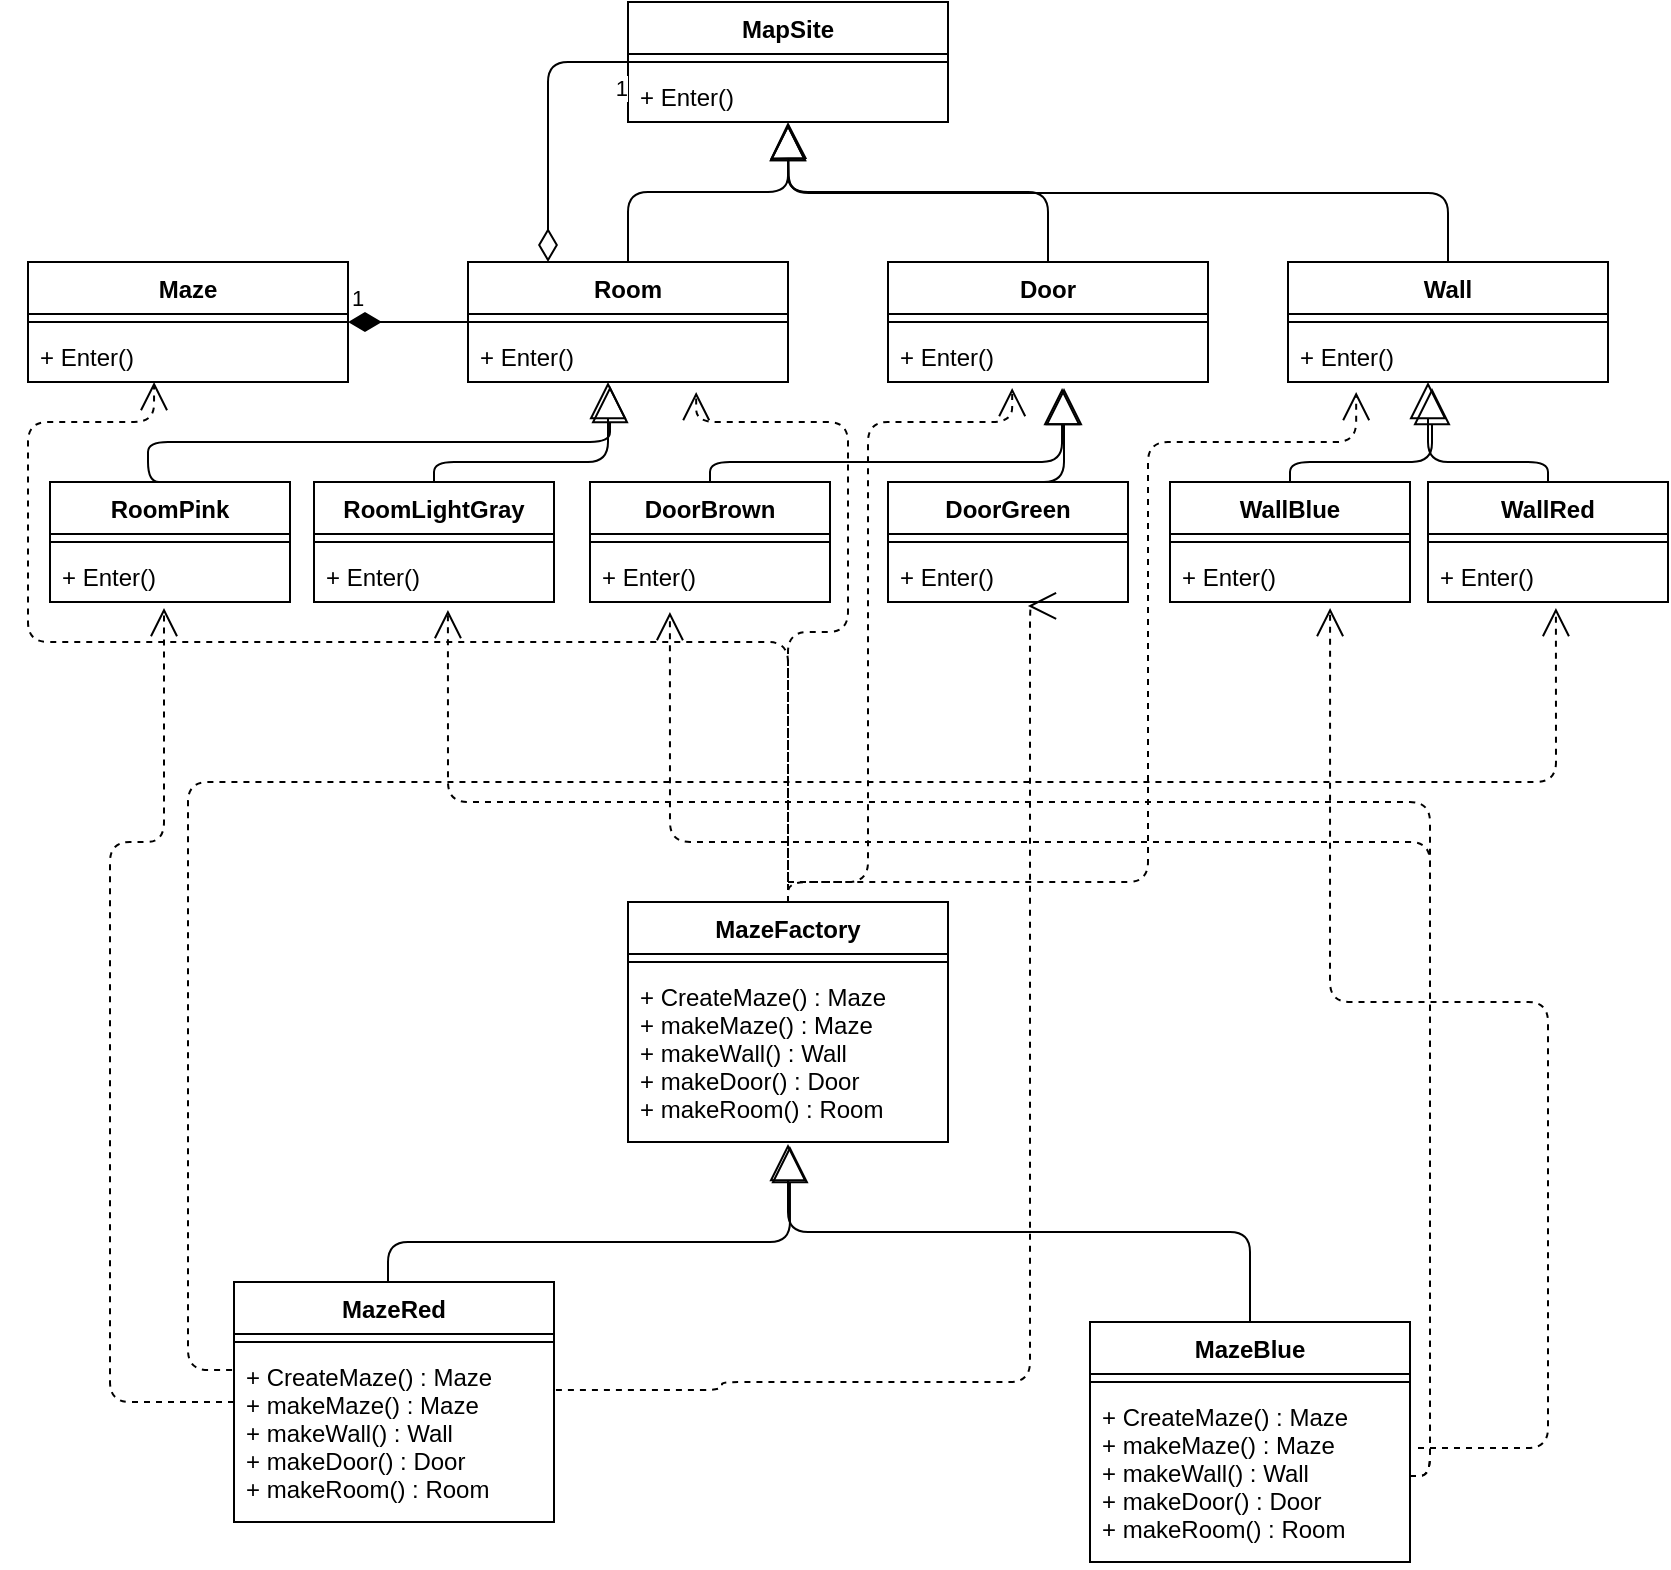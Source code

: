 <mxfile version="14.4.0" type="github">
  <diagram id="TXsH7dUHK2AJdoG5btON" name="Page-1">
    <mxGraphModel dx="1409" dy="723" grid="1" gridSize="10" guides="1" tooltips="1" connect="1" arrows="1" fold="1" page="1" pageScale="1" pageWidth="850" pageHeight="1100" math="0" shadow="0">
      <root>
        <mxCell id="0" />
        <mxCell id="1" parent="0" />
        <mxCell id="nlGNvuuSfk-lhknSh3Hi-1" value="MapSite" style="swimlane;fontStyle=1;align=center;verticalAlign=top;childLayout=stackLayout;horizontal=1;startSize=26;horizontalStack=0;resizeParent=1;resizeParentMax=0;resizeLast=0;collapsible=1;marginBottom=0;" parent="1" vertex="1">
          <mxGeometry x="320" y="80" width="160" height="60" as="geometry" />
        </mxCell>
        <mxCell id="nlGNvuuSfk-lhknSh3Hi-3" value="" style="line;strokeWidth=1;fillColor=none;align=left;verticalAlign=middle;spacingTop=-1;spacingLeft=3;spacingRight=3;rotatable=0;labelPosition=right;points=[];portConstraint=eastwest;" parent="nlGNvuuSfk-lhknSh3Hi-1" vertex="1">
          <mxGeometry y="26" width="160" height="8" as="geometry" />
        </mxCell>
        <mxCell id="nlGNvuuSfk-lhknSh3Hi-4" value="+ Enter()" style="text;strokeColor=none;fillColor=none;align=left;verticalAlign=top;spacingLeft=4;spacingRight=4;overflow=hidden;rotatable=0;points=[[0,0.5],[1,0.5]];portConstraint=eastwest;" parent="nlGNvuuSfk-lhknSh3Hi-1" vertex="1">
          <mxGeometry y="34" width="160" height="26" as="geometry" />
        </mxCell>
        <mxCell id="nlGNvuuSfk-lhknSh3Hi-5" value="Room" style="swimlane;fontStyle=1;align=center;verticalAlign=top;childLayout=stackLayout;horizontal=1;startSize=26;horizontalStack=0;resizeParent=1;resizeParentMax=0;resizeLast=0;collapsible=1;marginBottom=0;" parent="1" vertex="1">
          <mxGeometry x="240" y="210" width="160" height="60" as="geometry" />
        </mxCell>
        <mxCell id="nlGNvuuSfk-lhknSh3Hi-6" value="" style="line;strokeWidth=1;fillColor=none;align=left;verticalAlign=middle;spacingTop=-1;spacingLeft=3;spacingRight=3;rotatable=0;labelPosition=right;points=[];portConstraint=eastwest;" parent="nlGNvuuSfk-lhknSh3Hi-5" vertex="1">
          <mxGeometry y="26" width="160" height="8" as="geometry" />
        </mxCell>
        <mxCell id="nlGNvuuSfk-lhknSh3Hi-7" value="+ Enter()" style="text;strokeColor=none;fillColor=none;align=left;verticalAlign=top;spacingLeft=4;spacingRight=4;overflow=hidden;rotatable=0;points=[[0,0.5],[1,0.5]];portConstraint=eastwest;" parent="nlGNvuuSfk-lhknSh3Hi-5" vertex="1">
          <mxGeometry y="34" width="160" height="26" as="geometry" />
        </mxCell>
        <mxCell id="nlGNvuuSfk-lhknSh3Hi-8" value="Door" style="swimlane;fontStyle=1;align=center;verticalAlign=top;childLayout=stackLayout;horizontal=1;startSize=26;horizontalStack=0;resizeParent=1;resizeParentMax=0;resizeLast=0;collapsible=1;marginBottom=0;" parent="1" vertex="1">
          <mxGeometry x="450" y="210" width="160" height="60" as="geometry" />
        </mxCell>
        <mxCell id="nlGNvuuSfk-lhknSh3Hi-9" value="" style="line;strokeWidth=1;fillColor=none;align=left;verticalAlign=middle;spacingTop=-1;spacingLeft=3;spacingRight=3;rotatable=0;labelPosition=right;points=[];portConstraint=eastwest;" parent="nlGNvuuSfk-lhknSh3Hi-8" vertex="1">
          <mxGeometry y="26" width="160" height="8" as="geometry" />
        </mxCell>
        <mxCell id="nlGNvuuSfk-lhknSh3Hi-10" value="+ Enter()" style="text;strokeColor=none;fillColor=none;align=left;verticalAlign=top;spacingLeft=4;spacingRight=4;overflow=hidden;rotatable=0;points=[[0,0.5],[1,0.5]];portConstraint=eastwest;" parent="nlGNvuuSfk-lhknSh3Hi-8" vertex="1">
          <mxGeometry y="34" width="160" height="26" as="geometry" />
        </mxCell>
        <mxCell id="nlGNvuuSfk-lhknSh3Hi-11" value="Wall" style="swimlane;fontStyle=1;align=center;verticalAlign=top;childLayout=stackLayout;horizontal=1;startSize=26;horizontalStack=0;resizeParent=1;resizeParentMax=0;resizeLast=0;collapsible=1;marginBottom=0;" parent="1" vertex="1">
          <mxGeometry x="650" y="210" width="160" height="60" as="geometry" />
        </mxCell>
        <mxCell id="nlGNvuuSfk-lhknSh3Hi-12" value="" style="line;strokeWidth=1;fillColor=none;align=left;verticalAlign=middle;spacingTop=-1;spacingLeft=3;spacingRight=3;rotatable=0;labelPosition=right;points=[];portConstraint=eastwest;" parent="nlGNvuuSfk-lhknSh3Hi-11" vertex="1">
          <mxGeometry y="26" width="160" height="8" as="geometry" />
        </mxCell>
        <mxCell id="nlGNvuuSfk-lhknSh3Hi-13" value="+ Enter()" style="text;strokeColor=none;fillColor=none;align=left;verticalAlign=top;spacingLeft=4;spacingRight=4;overflow=hidden;rotatable=0;points=[[0,0.5],[1,0.5]];portConstraint=eastwest;" parent="nlGNvuuSfk-lhknSh3Hi-11" vertex="1">
          <mxGeometry y="34" width="160" height="26" as="geometry" />
        </mxCell>
        <mxCell id="nlGNvuuSfk-lhknSh3Hi-14" value="Maze" style="swimlane;fontStyle=1;align=center;verticalAlign=top;childLayout=stackLayout;horizontal=1;startSize=26;horizontalStack=0;resizeParent=1;resizeParentMax=0;resizeLast=0;collapsible=1;marginBottom=0;" parent="1" vertex="1">
          <mxGeometry x="20" y="210" width="160" height="60" as="geometry" />
        </mxCell>
        <mxCell id="nlGNvuuSfk-lhknSh3Hi-15" value="" style="line;strokeWidth=1;fillColor=none;align=left;verticalAlign=middle;spacingTop=-1;spacingLeft=3;spacingRight=3;rotatable=0;labelPosition=right;points=[];portConstraint=eastwest;" parent="nlGNvuuSfk-lhknSh3Hi-14" vertex="1">
          <mxGeometry y="26" width="160" height="8" as="geometry" />
        </mxCell>
        <mxCell id="nlGNvuuSfk-lhknSh3Hi-16" value="+ Enter()" style="text;strokeColor=none;fillColor=none;align=left;verticalAlign=top;spacingLeft=4;spacingRight=4;overflow=hidden;rotatable=0;points=[[0,0.5],[1,0.5]];portConstraint=eastwest;" parent="nlGNvuuSfk-lhknSh3Hi-14" vertex="1">
          <mxGeometry y="34" width="160" height="26" as="geometry" />
        </mxCell>
        <mxCell id="nlGNvuuSfk-lhknSh3Hi-21" value="1" style="endArrow=none;html=1;endSize=12;startArrow=diamondThin;startSize=14;startFill=1;edgeStyle=orthogonalEdgeStyle;align=left;verticalAlign=bottom;endFill=0;exitX=1;exitY=0.5;exitDx=0;exitDy=0;entryX=0;entryY=0.5;entryDx=0;entryDy=0;" parent="1" source="nlGNvuuSfk-lhknSh3Hi-14" target="nlGNvuuSfk-lhknSh3Hi-5" edge="1">
          <mxGeometry x="-1" y="3" relative="1" as="geometry">
            <mxPoint x="220" y="360" as="sourcePoint" />
            <mxPoint x="310" y="360" as="targetPoint" />
            <Array as="points">
              <mxPoint x="210" y="240" />
              <mxPoint x="210" y="240" />
            </Array>
          </mxGeometry>
        </mxCell>
        <mxCell id="nlGNvuuSfk-lhknSh3Hi-22" value="" style="endArrow=none;html=1;endSize=12;startArrow=diamondThin;startSize=14;startFill=0;edgeStyle=orthogonalEdgeStyle;exitX=0.25;exitY=0;exitDx=0;exitDy=0;entryX=0;entryY=0.5;entryDx=0;entryDy=0;endFill=0;" parent="1" source="nlGNvuuSfk-lhknSh3Hi-5" target="nlGNvuuSfk-lhknSh3Hi-1" edge="1">
          <mxGeometry relative="1" as="geometry">
            <mxPoint x="530" y="370" as="sourcePoint" />
            <mxPoint x="690" y="370" as="targetPoint" />
          </mxGeometry>
        </mxCell>
        <mxCell id="nlGNvuuSfk-lhknSh3Hi-24" value="1" style="edgeLabel;resizable=0;html=1;align=right;verticalAlign=top;" parent="nlGNvuuSfk-lhknSh3Hi-22" connectable="0" vertex="1">
          <mxGeometry x="1" relative="1" as="geometry" />
        </mxCell>
        <mxCell id="nlGNvuuSfk-lhknSh3Hi-25" value="" style="endArrow=block;endSize=16;endFill=0;html=1;exitX=0.5;exitY=0;exitDx=0;exitDy=0;entryX=0.5;entryY=1.038;entryDx=0;entryDy=0;entryPerimeter=0;edgeStyle=orthogonalEdgeStyle;" parent="1" source="nlGNvuuSfk-lhknSh3Hi-5" target="nlGNvuuSfk-lhknSh3Hi-4" edge="1">
          <mxGeometry width="160" relative="1" as="geometry">
            <mxPoint x="530" y="370" as="sourcePoint" />
            <mxPoint x="690" y="370" as="targetPoint" />
          </mxGeometry>
        </mxCell>
        <mxCell id="nlGNvuuSfk-lhknSh3Hi-26" value="" style="endArrow=block;endSize=16;endFill=0;html=1;exitX=0.5;exitY=0;exitDx=0;exitDy=0;edgeStyle=orthogonalEdgeStyle;entryX=0.5;entryY=1.038;entryDx=0;entryDy=0;entryPerimeter=0;" parent="1" source="nlGNvuuSfk-lhknSh3Hi-8" target="nlGNvuuSfk-lhknSh3Hi-4" edge="1">
          <mxGeometry width="160" relative="1" as="geometry">
            <mxPoint x="330" y="220" as="sourcePoint" />
            <mxPoint x="470" y="160" as="targetPoint" />
          </mxGeometry>
        </mxCell>
        <mxCell id="nlGNvuuSfk-lhknSh3Hi-27" value="" style="endArrow=block;endSize=16;endFill=0;html=1;exitX=0.5;exitY=0;exitDx=0;exitDy=0;edgeStyle=orthogonalEdgeStyle;" parent="1" source="nlGNvuuSfk-lhknSh3Hi-11" edge="1">
          <mxGeometry width="160" relative="1" as="geometry">
            <mxPoint x="340" y="230" as="sourcePoint" />
            <mxPoint x="400" y="140" as="targetPoint" />
          </mxGeometry>
        </mxCell>
        <mxCell id="5iFGNc_Or3QthpzFmU8G-1" value="MazeFactory" style="swimlane;fontStyle=1;align=center;verticalAlign=top;childLayout=stackLayout;horizontal=1;startSize=26;horizontalStack=0;resizeParent=1;resizeParentMax=0;resizeLast=0;collapsible=1;marginBottom=0;" vertex="1" parent="1">
          <mxGeometry x="320" y="530" width="160" height="120" as="geometry" />
        </mxCell>
        <mxCell id="5iFGNc_Or3QthpzFmU8G-2" value="" style="line;strokeWidth=1;fillColor=none;align=left;verticalAlign=middle;spacingTop=-1;spacingLeft=3;spacingRight=3;rotatable=0;labelPosition=right;points=[];portConstraint=eastwest;" vertex="1" parent="5iFGNc_Or3QthpzFmU8G-1">
          <mxGeometry y="26" width="160" height="8" as="geometry" />
        </mxCell>
        <mxCell id="5iFGNc_Or3QthpzFmU8G-3" value="+ CreateMaze() : Maze&#xa;+ makeMaze() : Maze&#xa;+ makeWall() : Wall&#xa;+ makeDoor() : Door&#xa;+ makeRoom() : Room" style="text;strokeColor=none;fillColor=none;align=left;verticalAlign=top;spacingLeft=4;spacingRight=4;overflow=hidden;rotatable=0;points=[[0,0.5],[1,0.5]];portConstraint=eastwest;" vertex="1" parent="5iFGNc_Or3QthpzFmU8G-1">
          <mxGeometry y="34" width="160" height="86" as="geometry" />
        </mxCell>
        <mxCell id="5iFGNc_Or3QthpzFmU8G-4" value="MazeRed" style="swimlane;fontStyle=1;align=center;verticalAlign=top;childLayout=stackLayout;horizontal=1;startSize=26;horizontalStack=0;resizeParent=1;resizeParentMax=0;resizeLast=0;collapsible=1;marginBottom=0;" vertex="1" parent="1">
          <mxGeometry x="123" y="720" width="160" height="120" as="geometry" />
        </mxCell>
        <mxCell id="5iFGNc_Or3QthpzFmU8G-5" value="" style="line;strokeWidth=1;fillColor=none;align=left;verticalAlign=middle;spacingTop=-1;spacingLeft=3;spacingRight=3;rotatable=0;labelPosition=right;points=[];portConstraint=eastwest;" vertex="1" parent="5iFGNc_Or3QthpzFmU8G-4">
          <mxGeometry y="26" width="160" height="8" as="geometry" />
        </mxCell>
        <mxCell id="5iFGNc_Or3QthpzFmU8G-6" value="+ CreateMaze() : Maze&#xa;+ makeMaze() : Maze&#xa;+ makeWall() : Wall&#xa;+ makeDoor() : Door&#xa;+ makeRoom() : Room" style="text;strokeColor=none;fillColor=none;align=left;verticalAlign=top;spacingLeft=4;spacingRight=4;overflow=hidden;rotatable=0;points=[[0,0.5],[1,0.5]];portConstraint=eastwest;" vertex="1" parent="5iFGNc_Or3QthpzFmU8G-4">
          <mxGeometry y="34" width="160" height="86" as="geometry" />
        </mxCell>
        <mxCell id="5iFGNc_Or3QthpzFmU8G-7" value="MazeBlue" style="swimlane;fontStyle=1;align=center;verticalAlign=top;childLayout=stackLayout;horizontal=1;startSize=26;horizontalStack=0;resizeParent=1;resizeParentMax=0;resizeLast=0;collapsible=1;marginBottom=0;" vertex="1" parent="1">
          <mxGeometry x="551" y="740" width="160" height="120" as="geometry" />
        </mxCell>
        <mxCell id="5iFGNc_Or3QthpzFmU8G-8" value="" style="line;strokeWidth=1;fillColor=none;align=left;verticalAlign=middle;spacingTop=-1;spacingLeft=3;spacingRight=3;rotatable=0;labelPosition=right;points=[];portConstraint=eastwest;" vertex="1" parent="5iFGNc_Or3QthpzFmU8G-7">
          <mxGeometry y="26" width="160" height="8" as="geometry" />
        </mxCell>
        <mxCell id="5iFGNc_Or3QthpzFmU8G-9" value="+ CreateMaze() : Maze&#xa;+ makeMaze() : Maze&#xa;+ makeWall() : Wall&#xa;+ makeDoor() : Door&#xa;+ makeRoom() : Room" style="text;strokeColor=none;fillColor=none;align=left;verticalAlign=top;spacingLeft=4;spacingRight=4;overflow=hidden;rotatable=0;points=[[0,0.5],[1,0.5]];portConstraint=eastwest;" vertex="1" parent="5iFGNc_Or3QthpzFmU8G-7">
          <mxGeometry y="34" width="160" height="86" as="geometry" />
        </mxCell>
        <mxCell id="5iFGNc_Or3QthpzFmU8G-10" value="" style="endArrow=block;endSize=16;endFill=0;html=1;exitX=0.5;exitY=0;exitDx=0;exitDy=0;edgeStyle=orthogonalEdgeStyle;entryX=0.5;entryY=1.012;entryDx=0;entryDy=0;entryPerimeter=0;" edge="1" parent="1" source="5iFGNc_Or3QthpzFmU8G-7" target="5iFGNc_Or3QthpzFmU8G-3">
          <mxGeometry width="160" relative="1" as="geometry">
            <mxPoint x="740" y="220" as="sourcePoint" />
            <mxPoint x="410" y="150" as="targetPoint" />
          </mxGeometry>
        </mxCell>
        <mxCell id="5iFGNc_Or3QthpzFmU8G-11" value="" style="endArrow=block;endSize=16;endFill=0;html=1;edgeStyle=orthogonalEdgeStyle;entryX=0.506;entryY=1.023;entryDx=0;entryDy=0;entryPerimeter=0;" edge="1" parent="1" source="5iFGNc_Or3QthpzFmU8G-4" target="5iFGNc_Or3QthpzFmU8G-3">
          <mxGeometry width="160" relative="1" as="geometry">
            <mxPoint x="710" y="610" as="sourcePoint" />
            <mxPoint x="410" y="531.032" as="targetPoint" />
            <Array as="points">
              <mxPoint x="200" y="700" />
              <mxPoint x="401" y="700" />
            </Array>
          </mxGeometry>
        </mxCell>
        <mxCell id="5iFGNc_Or3QthpzFmU8G-12" value="RoomPink" style="swimlane;fontStyle=1;align=center;verticalAlign=top;childLayout=stackLayout;horizontal=1;startSize=26;horizontalStack=0;resizeParent=1;resizeParentMax=0;resizeLast=0;collapsible=1;marginBottom=0;" vertex="1" parent="1">
          <mxGeometry x="31" y="320" width="120" height="60" as="geometry" />
        </mxCell>
        <mxCell id="5iFGNc_Or3QthpzFmU8G-13" value="" style="line;strokeWidth=1;fillColor=none;align=left;verticalAlign=middle;spacingTop=-1;spacingLeft=3;spacingRight=3;rotatable=0;labelPosition=right;points=[];portConstraint=eastwest;" vertex="1" parent="5iFGNc_Or3QthpzFmU8G-12">
          <mxGeometry y="26" width="120" height="8" as="geometry" />
        </mxCell>
        <mxCell id="5iFGNc_Or3QthpzFmU8G-14" value="+ Enter()" style="text;strokeColor=none;fillColor=none;align=left;verticalAlign=top;spacingLeft=4;spacingRight=4;overflow=hidden;rotatable=0;points=[[0,0.5],[1,0.5]];portConstraint=eastwest;" vertex="1" parent="5iFGNc_Or3QthpzFmU8G-12">
          <mxGeometry y="34" width="120" height="26" as="geometry" />
        </mxCell>
        <mxCell id="5iFGNc_Or3QthpzFmU8G-18" value="RoomLightGray" style="swimlane;fontStyle=1;align=center;verticalAlign=top;childLayout=stackLayout;horizontal=1;startSize=26;horizontalStack=0;resizeParent=1;resizeParentMax=0;resizeLast=0;collapsible=1;marginBottom=0;" vertex="1" parent="1">
          <mxGeometry x="163" y="320" width="120" height="60" as="geometry" />
        </mxCell>
        <mxCell id="5iFGNc_Or3QthpzFmU8G-19" value="" style="line;strokeWidth=1;fillColor=none;align=left;verticalAlign=middle;spacingTop=-1;spacingLeft=3;spacingRight=3;rotatable=0;labelPosition=right;points=[];portConstraint=eastwest;" vertex="1" parent="5iFGNc_Or3QthpzFmU8G-18">
          <mxGeometry y="26" width="120" height="8" as="geometry" />
        </mxCell>
        <mxCell id="5iFGNc_Or3QthpzFmU8G-20" value="+ Enter()" style="text;strokeColor=none;fillColor=none;align=left;verticalAlign=top;spacingLeft=4;spacingRight=4;overflow=hidden;rotatable=0;points=[[0,0.5],[1,0.5]];portConstraint=eastwest;" vertex="1" parent="5iFGNc_Or3QthpzFmU8G-18">
          <mxGeometry y="34" width="120" height="26" as="geometry" />
        </mxCell>
        <mxCell id="5iFGNc_Or3QthpzFmU8G-21" value="DoorBrown" style="swimlane;fontStyle=1;align=center;verticalAlign=top;childLayout=stackLayout;horizontal=1;startSize=26;horizontalStack=0;resizeParent=1;resizeParentMax=0;resizeLast=0;collapsible=1;marginBottom=0;" vertex="1" parent="1">
          <mxGeometry x="301" y="320" width="120" height="60" as="geometry" />
        </mxCell>
        <mxCell id="5iFGNc_Or3QthpzFmU8G-22" value="" style="line;strokeWidth=1;fillColor=none;align=left;verticalAlign=middle;spacingTop=-1;spacingLeft=3;spacingRight=3;rotatable=0;labelPosition=right;points=[];portConstraint=eastwest;" vertex="1" parent="5iFGNc_Or3QthpzFmU8G-21">
          <mxGeometry y="26" width="120" height="8" as="geometry" />
        </mxCell>
        <mxCell id="5iFGNc_Or3QthpzFmU8G-23" value="+ Enter()" style="text;strokeColor=none;fillColor=none;align=left;verticalAlign=top;spacingLeft=4;spacingRight=4;overflow=hidden;rotatable=0;points=[[0,0.5],[1,0.5]];portConstraint=eastwest;" vertex="1" parent="5iFGNc_Or3QthpzFmU8G-21">
          <mxGeometry y="34" width="120" height="26" as="geometry" />
        </mxCell>
        <mxCell id="5iFGNc_Or3QthpzFmU8G-24" value="DoorGreen" style="swimlane;fontStyle=1;align=center;verticalAlign=top;childLayout=stackLayout;horizontal=1;startSize=26;horizontalStack=0;resizeParent=1;resizeParentMax=0;resizeLast=0;collapsible=1;marginBottom=0;" vertex="1" parent="1">
          <mxGeometry x="450" y="320" width="120" height="60" as="geometry" />
        </mxCell>
        <mxCell id="5iFGNc_Or3QthpzFmU8G-25" value="" style="line;strokeWidth=1;fillColor=none;align=left;verticalAlign=middle;spacingTop=-1;spacingLeft=3;spacingRight=3;rotatable=0;labelPosition=right;points=[];portConstraint=eastwest;" vertex="1" parent="5iFGNc_Or3QthpzFmU8G-24">
          <mxGeometry y="26" width="120" height="8" as="geometry" />
        </mxCell>
        <mxCell id="5iFGNc_Or3QthpzFmU8G-26" value="+ Enter()" style="text;strokeColor=none;fillColor=none;align=left;verticalAlign=top;spacingLeft=4;spacingRight=4;overflow=hidden;rotatable=0;points=[[0,0.5],[1,0.5]];portConstraint=eastwest;" vertex="1" parent="5iFGNc_Or3QthpzFmU8G-24">
          <mxGeometry y="34" width="120" height="26" as="geometry" />
        </mxCell>
        <mxCell id="5iFGNc_Or3QthpzFmU8G-27" value="WallBlue" style="swimlane;fontStyle=1;align=center;verticalAlign=top;childLayout=stackLayout;horizontal=1;startSize=26;horizontalStack=0;resizeParent=1;resizeParentMax=0;resizeLast=0;collapsible=1;marginBottom=0;" vertex="1" parent="1">
          <mxGeometry x="591" y="320" width="120" height="60" as="geometry" />
        </mxCell>
        <mxCell id="5iFGNc_Or3QthpzFmU8G-28" value="" style="line;strokeWidth=1;fillColor=none;align=left;verticalAlign=middle;spacingTop=-1;spacingLeft=3;spacingRight=3;rotatable=0;labelPosition=right;points=[];portConstraint=eastwest;" vertex="1" parent="5iFGNc_Or3QthpzFmU8G-27">
          <mxGeometry y="26" width="120" height="8" as="geometry" />
        </mxCell>
        <mxCell id="5iFGNc_Or3QthpzFmU8G-29" value="+ Enter()" style="text;strokeColor=none;fillColor=none;align=left;verticalAlign=top;spacingLeft=4;spacingRight=4;overflow=hidden;rotatable=0;points=[[0,0.5],[1,0.5]];portConstraint=eastwest;" vertex="1" parent="5iFGNc_Or3QthpzFmU8G-27">
          <mxGeometry y="34" width="120" height="26" as="geometry" />
        </mxCell>
        <mxCell id="5iFGNc_Or3QthpzFmU8G-30" value="WallRed" style="swimlane;fontStyle=1;align=center;verticalAlign=top;childLayout=stackLayout;horizontal=1;startSize=26;horizontalStack=0;resizeParent=1;resizeParentMax=0;resizeLast=0;collapsible=1;marginBottom=0;" vertex="1" parent="1">
          <mxGeometry x="720" y="320" width="120" height="60" as="geometry" />
        </mxCell>
        <mxCell id="5iFGNc_Or3QthpzFmU8G-31" value="" style="line;strokeWidth=1;fillColor=none;align=left;verticalAlign=middle;spacingTop=-1;spacingLeft=3;spacingRight=3;rotatable=0;labelPosition=right;points=[];portConstraint=eastwest;" vertex="1" parent="5iFGNc_Or3QthpzFmU8G-30">
          <mxGeometry y="26" width="120" height="8" as="geometry" />
        </mxCell>
        <mxCell id="5iFGNc_Or3QthpzFmU8G-32" value="+ Enter()" style="text;strokeColor=none;fillColor=none;align=left;verticalAlign=top;spacingLeft=4;spacingRight=4;overflow=hidden;rotatable=0;points=[[0,0.5],[1,0.5]];portConstraint=eastwest;" vertex="1" parent="5iFGNc_Or3QthpzFmU8G-30">
          <mxGeometry y="34" width="120" height="26" as="geometry" />
        </mxCell>
        <mxCell id="5iFGNc_Or3QthpzFmU8G-33" value="" style="endArrow=block;endSize=16;endFill=0;html=1;edgeStyle=orthogonalEdgeStyle;entryX=0.444;entryY=1.077;entryDx=0;entryDy=0;entryPerimeter=0;exitX=0.5;exitY=0;exitDx=0;exitDy=0;" edge="1" parent="1" source="5iFGNc_Or3QthpzFmU8G-12" target="nlGNvuuSfk-lhknSh3Hi-7">
          <mxGeometry width="160" relative="1" as="geometry">
            <mxPoint x="210" y="610" as="sourcePoint" />
            <mxPoint x="410.96" y="531.978" as="targetPoint" />
            <Array as="points">
              <mxPoint x="80" y="300" />
              <mxPoint x="311" y="300" />
            </Array>
          </mxGeometry>
        </mxCell>
        <mxCell id="5iFGNc_Or3QthpzFmU8G-34" value="" style="endArrow=block;endSize=16;endFill=0;html=1;edgeStyle=orthogonalEdgeStyle;exitX=0.5;exitY=0;exitDx=0;exitDy=0;" edge="1" parent="1" source="5iFGNc_Or3QthpzFmU8G-18">
          <mxGeometry width="160" relative="1" as="geometry">
            <mxPoint x="90" y="330" as="sourcePoint" />
            <mxPoint x="310" y="270" as="targetPoint" />
            <Array as="points">
              <mxPoint x="223" y="310" />
              <mxPoint x="310" y="310" />
            </Array>
          </mxGeometry>
        </mxCell>
        <mxCell id="5iFGNc_Or3QthpzFmU8G-35" value="" style="endArrow=block;endSize=16;endFill=0;html=1;edgeStyle=orthogonalEdgeStyle;exitX=0.5;exitY=0;exitDx=0;exitDy=0;entryX=0.544;entryY=1.115;entryDx=0;entryDy=0;entryPerimeter=0;" edge="1" parent="1" source="5iFGNc_Or3QthpzFmU8G-21" target="nlGNvuuSfk-lhknSh3Hi-10">
          <mxGeometry width="160" relative="1" as="geometry">
            <mxPoint x="90" y="330" as="sourcePoint" />
            <mxPoint x="550" y="310" as="targetPoint" />
            <Array as="points">
              <mxPoint x="361" y="310" />
              <mxPoint x="537" y="310" />
            </Array>
          </mxGeometry>
        </mxCell>
        <mxCell id="5iFGNc_Or3QthpzFmU8G-36" value="" style="endArrow=block;endSize=16;endFill=0;html=1;edgeStyle=orthogonalEdgeStyle;entryX=0.55;entryY=1.115;entryDx=0;entryDy=0;entryPerimeter=0;" edge="1" parent="1" target="nlGNvuuSfk-lhknSh3Hi-10">
          <mxGeometry width="160" relative="1" as="geometry">
            <mxPoint x="500" y="320" as="sourcePoint" />
            <mxPoint x="547.04" y="282.99" as="targetPoint" />
            <Array as="points">
              <mxPoint x="538" y="320" />
            </Array>
          </mxGeometry>
        </mxCell>
        <mxCell id="5iFGNc_Or3QthpzFmU8G-37" value="" style="endArrow=block;endSize=16;endFill=0;html=1;edgeStyle=orthogonalEdgeStyle;exitX=0.5;exitY=0;exitDx=0;exitDy=0;entryX=0.45;entryY=1.115;entryDx=0;entryDy=0;entryPerimeter=0;" edge="1" parent="1" source="5iFGNc_Or3QthpzFmU8G-27" target="nlGNvuuSfk-lhknSh3Hi-13">
          <mxGeometry width="160" relative="1" as="geometry">
            <mxPoint x="385" y="330" as="sourcePoint" />
            <mxPoint x="561.04" y="282.99" as="targetPoint" />
            <Array as="points">
              <mxPoint x="651" y="310" />
              <mxPoint x="722" y="310" />
            </Array>
          </mxGeometry>
        </mxCell>
        <mxCell id="5iFGNc_Or3QthpzFmU8G-38" value="" style="endArrow=block;endSize=16;endFill=0;html=1;edgeStyle=orthogonalEdgeStyle;exitX=0.5;exitY=0;exitDx=0;exitDy=0;" edge="1" parent="1" source="5iFGNc_Or3QthpzFmU8G-30">
          <mxGeometry width="160" relative="1" as="geometry">
            <mxPoint x="661" y="330" as="sourcePoint" />
            <mxPoint x="720" y="270" as="targetPoint" />
            <Array as="points">
              <mxPoint x="780" y="310" />
              <mxPoint x="720" y="310" />
            </Array>
          </mxGeometry>
        </mxCell>
        <mxCell id="5iFGNc_Or3QthpzFmU8G-39" value="" style="endArrow=open;endSize=12;dashed=1;html=1;exitX=0.5;exitY=0;exitDx=0;exitDy=0;entryX=0.394;entryY=1;entryDx=0;entryDy=0;entryPerimeter=0;edgeStyle=orthogonalEdgeStyle;elbow=vertical;" edge="1" parent="1" source="5iFGNc_Or3QthpzFmU8G-1" target="nlGNvuuSfk-lhknSh3Hi-16">
          <mxGeometry width="160" relative="1" as="geometry">
            <mxPoint x="220" y="340" as="sourcePoint" />
            <mxPoint x="380" y="340" as="targetPoint" />
            <Array as="points">
              <mxPoint x="400" y="400" />
              <mxPoint x="20" y="400" />
              <mxPoint x="20" y="290" />
              <mxPoint x="83" y="290" />
            </Array>
          </mxGeometry>
        </mxCell>
        <mxCell id="5iFGNc_Or3QthpzFmU8G-41" value="" style="endArrow=open;endSize=12;dashed=1;html=1;edgeStyle=orthogonalEdgeStyle;entryX=0.713;entryY=1.192;entryDx=0;entryDy=0;entryPerimeter=0;" edge="1" parent="1" target="nlGNvuuSfk-lhknSh3Hi-7">
          <mxGeometry width="160" relative="1" as="geometry">
            <mxPoint x="400" y="520" as="sourcePoint" />
            <mxPoint x="191" y="470" as="targetPoint" />
            <Array as="points">
              <mxPoint x="400" y="395" />
              <mxPoint x="430" y="395" />
              <mxPoint x="430" y="290" />
              <mxPoint x="354" y="290" />
            </Array>
          </mxGeometry>
        </mxCell>
        <mxCell id="5iFGNc_Or3QthpzFmU8G-42" value="" style="endArrow=open;endSize=12;dashed=1;html=1;edgeStyle=orthogonalEdgeStyle;entryX=0.388;entryY=1.115;entryDx=0;entryDy=0;entryPerimeter=0;" edge="1" parent="1" target="nlGNvuuSfk-lhknSh3Hi-10">
          <mxGeometry width="160" relative="1" as="geometry">
            <mxPoint x="400" y="520" as="sourcePoint" />
            <mxPoint x="201" y="480" as="targetPoint" />
            <Array as="points">
              <mxPoint x="440" y="520" />
              <mxPoint x="440" y="290" />
              <mxPoint x="512" y="290" />
            </Array>
          </mxGeometry>
        </mxCell>
        <mxCell id="5iFGNc_Or3QthpzFmU8G-43" value="" style="endArrow=open;endSize=12;dashed=1;html=1;edgeStyle=orthogonalEdgeStyle;entryX=0.213;entryY=1.192;entryDx=0;entryDy=0;entryPerimeter=0;" edge="1" parent="1" target="nlGNvuuSfk-lhknSh3Hi-13">
          <mxGeometry width="160" relative="1" as="geometry">
            <mxPoint x="400" y="530" as="sourcePoint" />
            <mxPoint x="211" y="490" as="targetPoint" />
            <Array as="points">
              <mxPoint x="400" y="520" />
              <mxPoint x="580" y="520" />
              <mxPoint x="580" y="300" />
              <mxPoint x="684" y="300" />
            </Array>
          </mxGeometry>
        </mxCell>
        <mxCell id="5iFGNc_Or3QthpzFmU8G-44" value="" style="endArrow=open;endSize=12;dashed=1;html=1;edgeStyle=orthogonalEdgeStyle;entryX=0.475;entryY=1.115;entryDx=0;entryDy=0;entryPerimeter=0;exitX=0;exitY=0.5;exitDx=0;exitDy=0;" edge="1" parent="1" source="5iFGNc_Or3QthpzFmU8G-4" target="5iFGNc_Or3QthpzFmU8G-14">
          <mxGeometry width="160" relative="1" as="geometry">
            <mxPoint x="61" y="500" as="sourcePoint" />
            <mxPoint x="221" y="500" as="targetPoint" />
            <Array as="points">
              <mxPoint x="61" y="780" />
              <mxPoint x="61" y="500" />
              <mxPoint x="88" y="500" />
            </Array>
          </mxGeometry>
        </mxCell>
        <mxCell id="5iFGNc_Or3QthpzFmU8G-45" value="" style="endArrow=open;endSize=12;dashed=1;html=1;edgeStyle=orthogonalEdgeStyle;exitX=-0.006;exitY=0.116;exitDx=0;exitDy=0;exitPerimeter=0;entryX=0.533;entryY=1.115;entryDx=0;entryDy=0;entryPerimeter=0;" edge="1" parent="1" source="5iFGNc_Or3QthpzFmU8G-6" target="5iFGNc_Or3QthpzFmU8G-32">
          <mxGeometry width="160" relative="1" as="geometry">
            <mxPoint x="71" y="510" as="sourcePoint" />
            <mxPoint x="231" y="510" as="targetPoint" />
            <Array as="points">
              <mxPoint x="100" y="764" />
              <mxPoint x="100" y="470" />
              <mxPoint x="784" y="470" />
            </Array>
          </mxGeometry>
        </mxCell>
        <mxCell id="5iFGNc_Or3QthpzFmU8G-46" value="" style="endArrow=open;endSize=12;dashed=1;html=1;edgeStyle=orthogonalEdgeStyle;exitX=1.006;exitY=0.233;exitDx=0;exitDy=0;exitPerimeter=0;entryX=0.583;entryY=1.077;entryDx=0;entryDy=0;entryPerimeter=0;" edge="1" parent="1" source="5iFGNc_Or3QthpzFmU8G-6" target="5iFGNc_Or3QthpzFmU8G-26">
          <mxGeometry width="160" relative="1" as="geometry">
            <mxPoint x="81" y="520" as="sourcePoint" />
            <mxPoint x="241" y="520" as="targetPoint" />
            <Array as="points">
              <mxPoint x="367" y="774" />
              <mxPoint x="367" y="770" />
              <mxPoint x="521" y="770" />
            </Array>
          </mxGeometry>
        </mxCell>
        <mxCell id="5iFGNc_Or3QthpzFmU8G-47" value="" style="endArrow=open;endSize=12;dashed=1;html=1;edgeStyle=orthogonalEdgeStyle;entryX=0.558;entryY=1.154;entryDx=0;entryDy=0;entryPerimeter=0;exitX=1;exitY=0.5;exitDx=0;exitDy=0;" edge="1" parent="1" source="5iFGNc_Or3QthpzFmU8G-9" target="5iFGNc_Or3QthpzFmU8G-20">
          <mxGeometry width="160" relative="1" as="geometry">
            <mxPoint x="91" y="530" as="sourcePoint" />
            <mxPoint x="251" y="530" as="targetPoint" />
            <Array as="points">
              <mxPoint x="721" y="817" />
              <mxPoint x="721" y="480" />
              <mxPoint x="230" y="480" />
            </Array>
          </mxGeometry>
        </mxCell>
        <mxCell id="5iFGNc_Or3QthpzFmU8G-48" value="" style="endArrow=open;endSize=12;dashed=1;html=1;edgeStyle=orthogonalEdgeStyle;entryX=0.333;entryY=1.192;entryDx=0;entryDy=0;entryPerimeter=0;exitX=1;exitY=0.5;exitDx=0;exitDy=0;" edge="1" parent="1" source="5iFGNc_Or3QthpzFmU8G-9" target="5iFGNc_Or3QthpzFmU8G-23">
          <mxGeometry width="160" relative="1" as="geometry">
            <mxPoint x="101" y="540" as="sourcePoint" />
            <mxPoint x="261" y="540" as="targetPoint" />
            <Array as="points">
              <mxPoint x="721" y="817" />
              <mxPoint x="721" y="500" />
              <mxPoint x="341" y="500" />
            </Array>
          </mxGeometry>
        </mxCell>
        <mxCell id="5iFGNc_Or3QthpzFmU8G-49" value="" style="endArrow=open;endSize=12;dashed=1;html=1;edgeStyle=orthogonalEdgeStyle;entryX=0.667;entryY=1.115;entryDx=0;entryDy=0;entryPerimeter=0;exitX=1.025;exitY=0.337;exitDx=0;exitDy=0;exitPerimeter=0;" edge="1" parent="1" source="5iFGNc_Or3QthpzFmU8G-9" target="5iFGNc_Or3QthpzFmU8G-29">
          <mxGeometry width="160" relative="1" as="geometry">
            <mxPoint x="111" y="550" as="sourcePoint" />
            <mxPoint x="271" y="550" as="targetPoint" />
            <Array as="points">
              <mxPoint x="780" y="803" />
              <mxPoint x="780" y="580" />
              <mxPoint x="671" y="580" />
            </Array>
          </mxGeometry>
        </mxCell>
      </root>
    </mxGraphModel>
  </diagram>
</mxfile>
